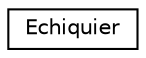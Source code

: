 digraph "Graphe hiérarchique des classes"
{
  edge [fontname="Helvetica",fontsize="10",labelfontname="Helvetica",labelfontsize="10"];
  node [fontname="Helvetica",fontsize="10",shape=record];
  rankdir="LR";
  Node0 [label="Echiquier",height=0.2,width=0.4,color="black", fillcolor="white", style="filled",URL="$classEchiquier.html"];
}

